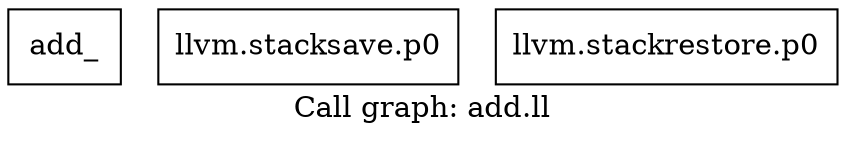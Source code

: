 digraph "Call graph: add.ll" {
	label="Call graph: add.ll";

	Node0x559302699e10 [shape=record,label="{add_}"];
	Node0x5593026b03d0 [shape=record,label="{llvm.stacksave.p0}"];
	Node0x5593026b0410 [shape=record,label="{llvm.stackrestore.p0}"];
}
